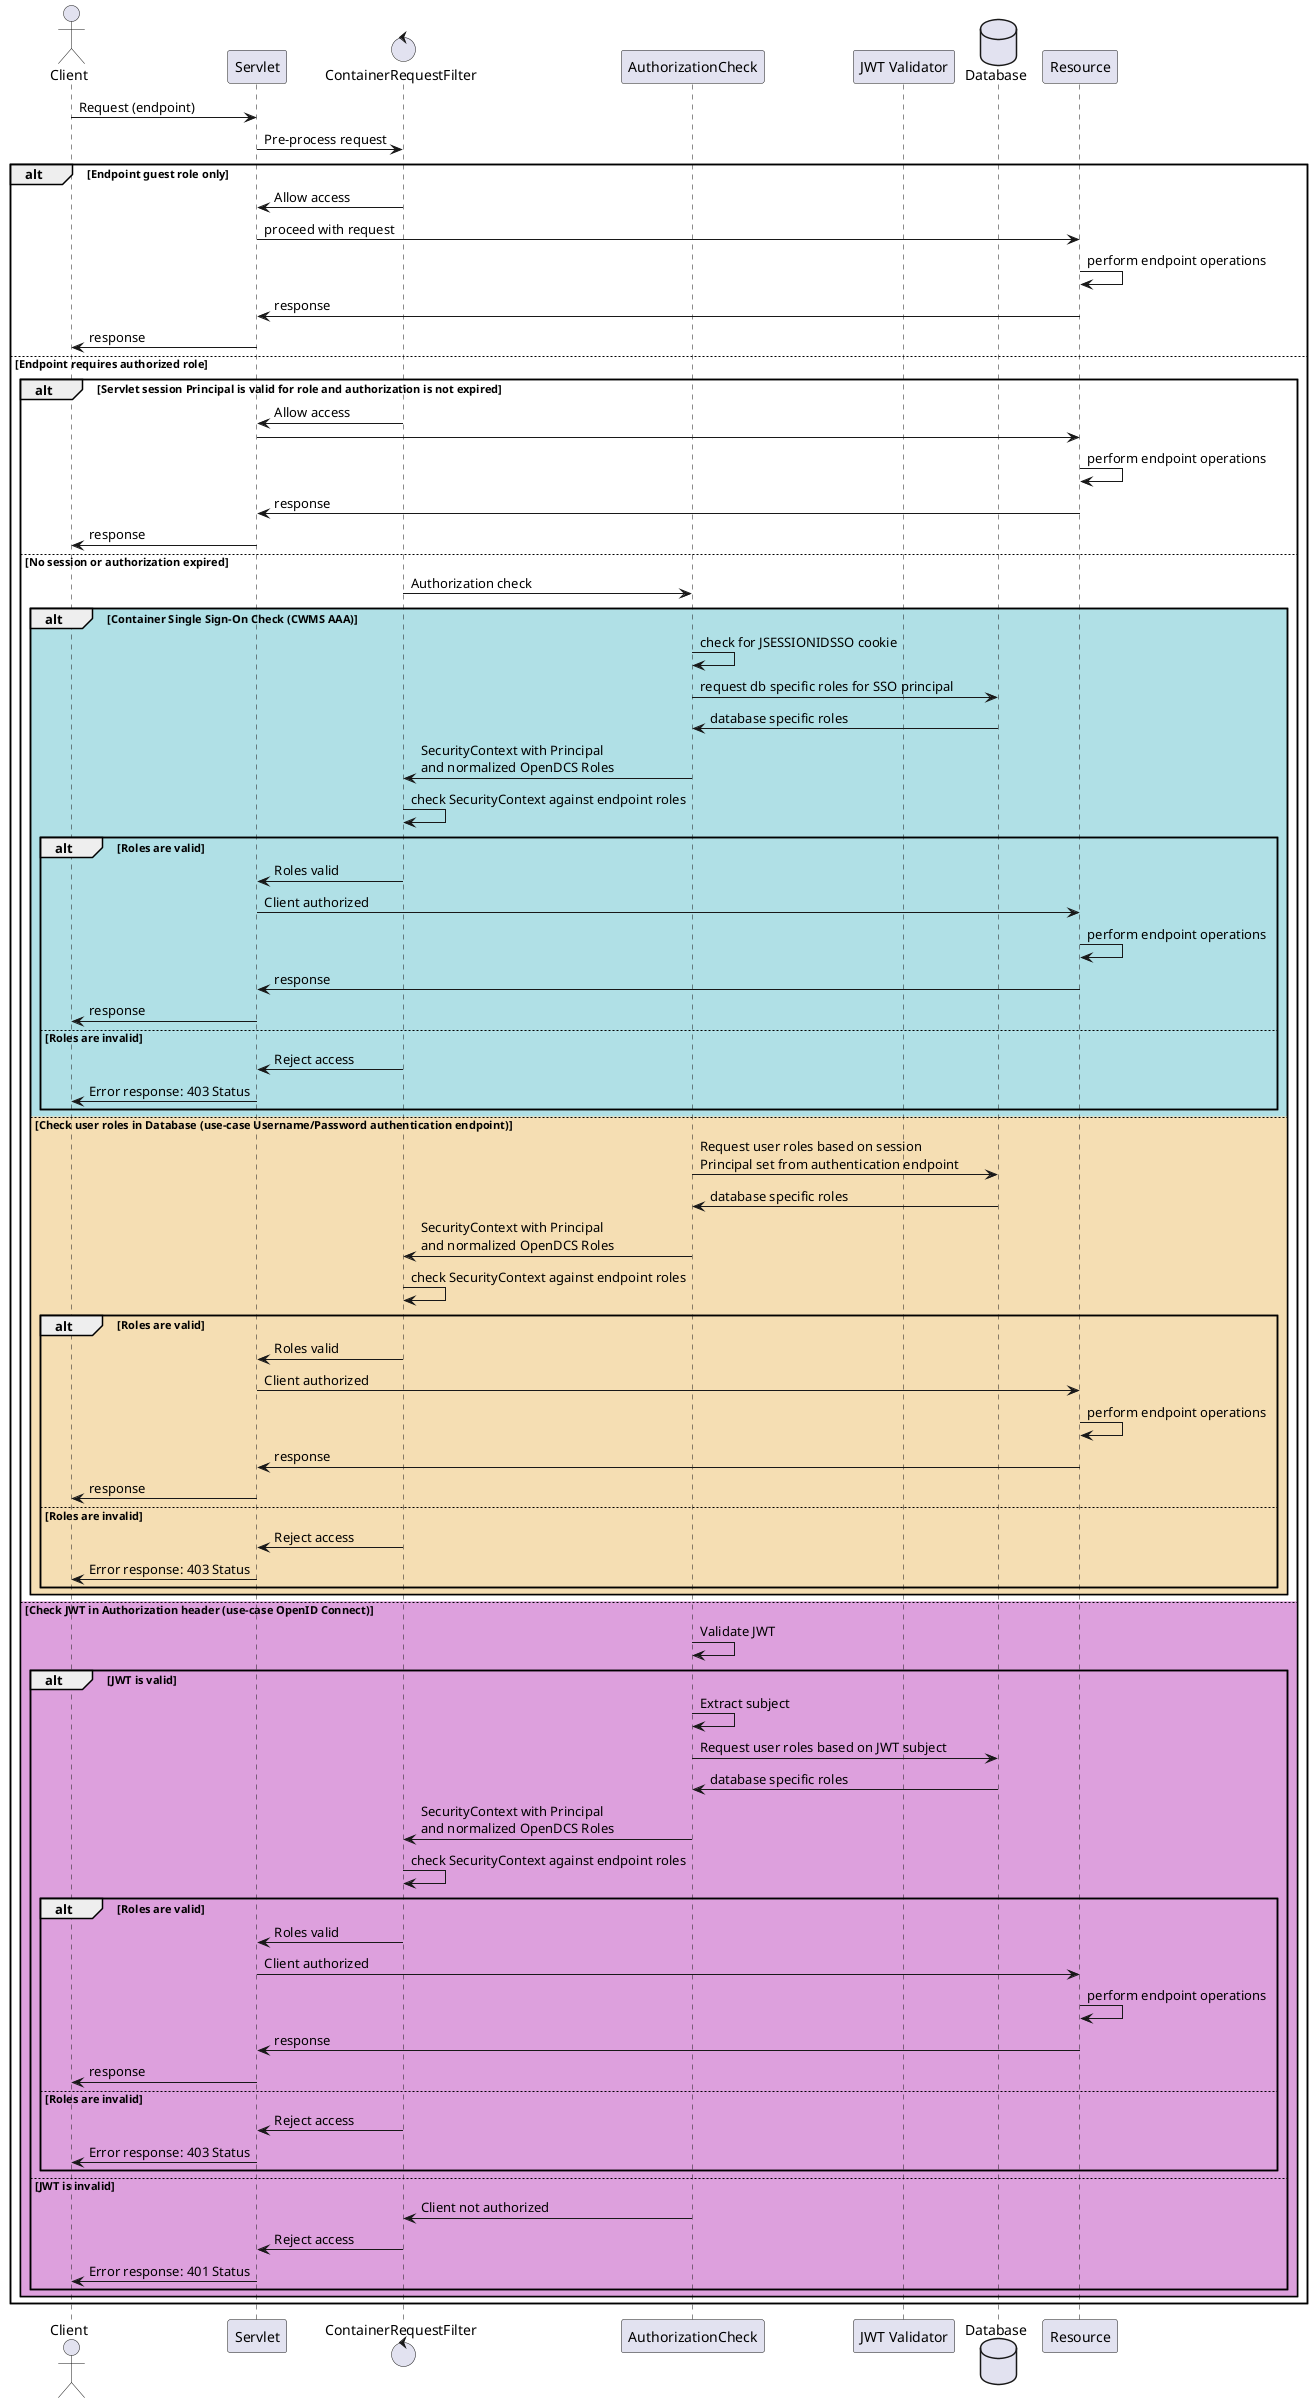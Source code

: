 @startuml
actor Client
participant "Servlet" as Servlet
control "ContainerRequestFilter" as Filter
participant "AuthorizationCheck" as AuthCheck
participant "JWT Validator" as JWT
database "Database" as Database
participant "Resource" as Resource

Client -> Servlet: Request (endpoint)
Servlet -> Filter: Pre-process request

alt Endpoint guest role only
    Filter -> Servlet: Allow access
    Servlet -> Resource: proceed with request
    Resource -> Resource: perform endpoint operations
    Resource -> Servlet: response
    Servlet -> Client: response
else Endpoint requires authorized role
    alt Servlet session Principal is valid for role and authorization is not expired
        Filter -> Servlet: Allow access
        Servlet -> Resource
        Resource -> Resource: perform endpoint operations
        Resource -> Servlet: response
        Servlet -> Client: response

    else No session or authorization expired
        Filter -> AuthCheck: Authorization check
        alt #PowderBlue Container Single Sign-On Check (CWMS AAA)
            AuthCheck -> AuthCheck: check for JSESSIONIDSSO cookie
            AuthCheck -> Database: request db specific roles for SSO principal
            Database -> AuthCheck: database specific roles
            AuthCheck -> Filter: SecurityContext with Principal\nand normalized OpenDCS Roles
            Filter -> Filter: check SecurityContext against endpoint roles
            alt Roles are valid
                Filter -> Servlet: Roles valid
                Servlet -> Resource: Client authorized
                Resource -> Resource: perform endpoint operations
                Resource -> Servlet: response
                Servlet -> Client: response
            else Roles are invalid
                Filter -> Servlet: Reject access
                Servlet -> Client: Error response: 403 Status
            end
        else #Wheat Check user roles in Database (use-case Username/Password authentication endpoint)
            AuthCheck -> Database: Request user roles based on session\nPrincipal set from authentication endpoint
            Database -> AuthCheck: database specific roles
            AuthCheck -> Filter: SecurityContext with Principal\nand normalized OpenDCS Roles
            Filter -> Filter: check SecurityContext against endpoint roles
            alt Roles are valid
                Filter -> Servlet: Roles valid
                Servlet -> Resource: Client authorized
                Resource -> Resource: perform endpoint operations
                Resource -> Servlet: response
                Servlet -> Client: response
            else Roles are invalid
                Filter -> Servlet: Reject access
                Servlet -> Client: Error response: 403 Status
            end
        end
        else #Plum Check JWT in Authorization header (use-case OpenID Connect)
            AuthCheck -> AuthCheck: Validate JWT
            alt JWT is valid
                AuthCheck -> AuthCheck: Extract subject
                AuthCheck -> Database: Request user roles based on JWT subject
                Database -> AuthCheck: database specific roles
                AuthCheck -> Filter: SecurityContext with Principal\nand normalized OpenDCS Roles
                Filter -> Filter: check SecurityContext against endpoint roles
                alt Roles are valid
                    Filter -> Servlet: Roles valid
                    Servlet -> Resource: Client authorized
                    Resource -> Resource: perform endpoint operations
                    Resource -> Servlet: response
                    Servlet -> Client: response
                else Roles are invalid
                    Filter -> Servlet: Reject access
                    Servlet -> Client: Error response: 403 Status
                end
            else JWT is invalid
                AuthCheck -> Filter: Client not authorized
                Filter -> Servlet: Reject access
                Servlet -> Client: Error response: 401 Status
            end
    end
end

@enduml